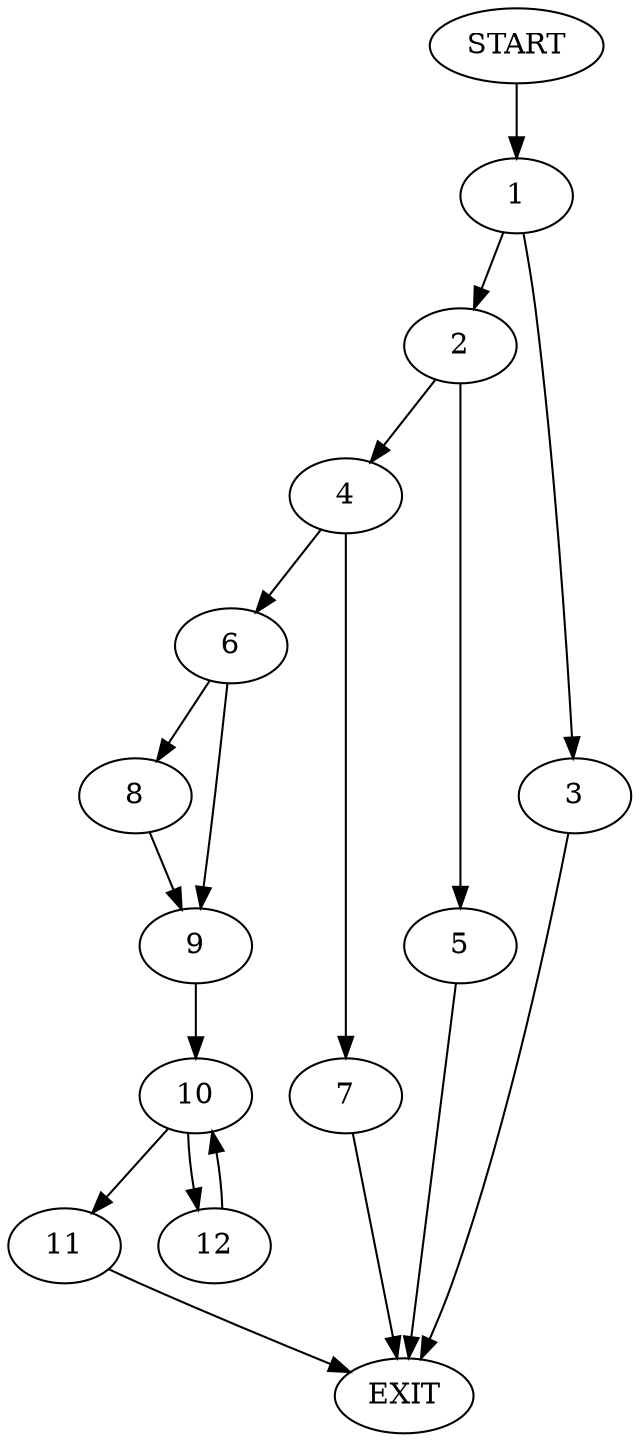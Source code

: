digraph {
0 [label="START"]
13 [label="EXIT"]
0 -> 1
1 -> 2
1 -> 3
2 -> 4
2 -> 5
3 -> 13
5 -> 13
4 -> 6
4 -> 7
6 -> 8
6 -> 9
7 -> 13
9 -> 10
8 -> 9
10 -> 11
10 -> 12
12 -> 10
11 -> 13
}
